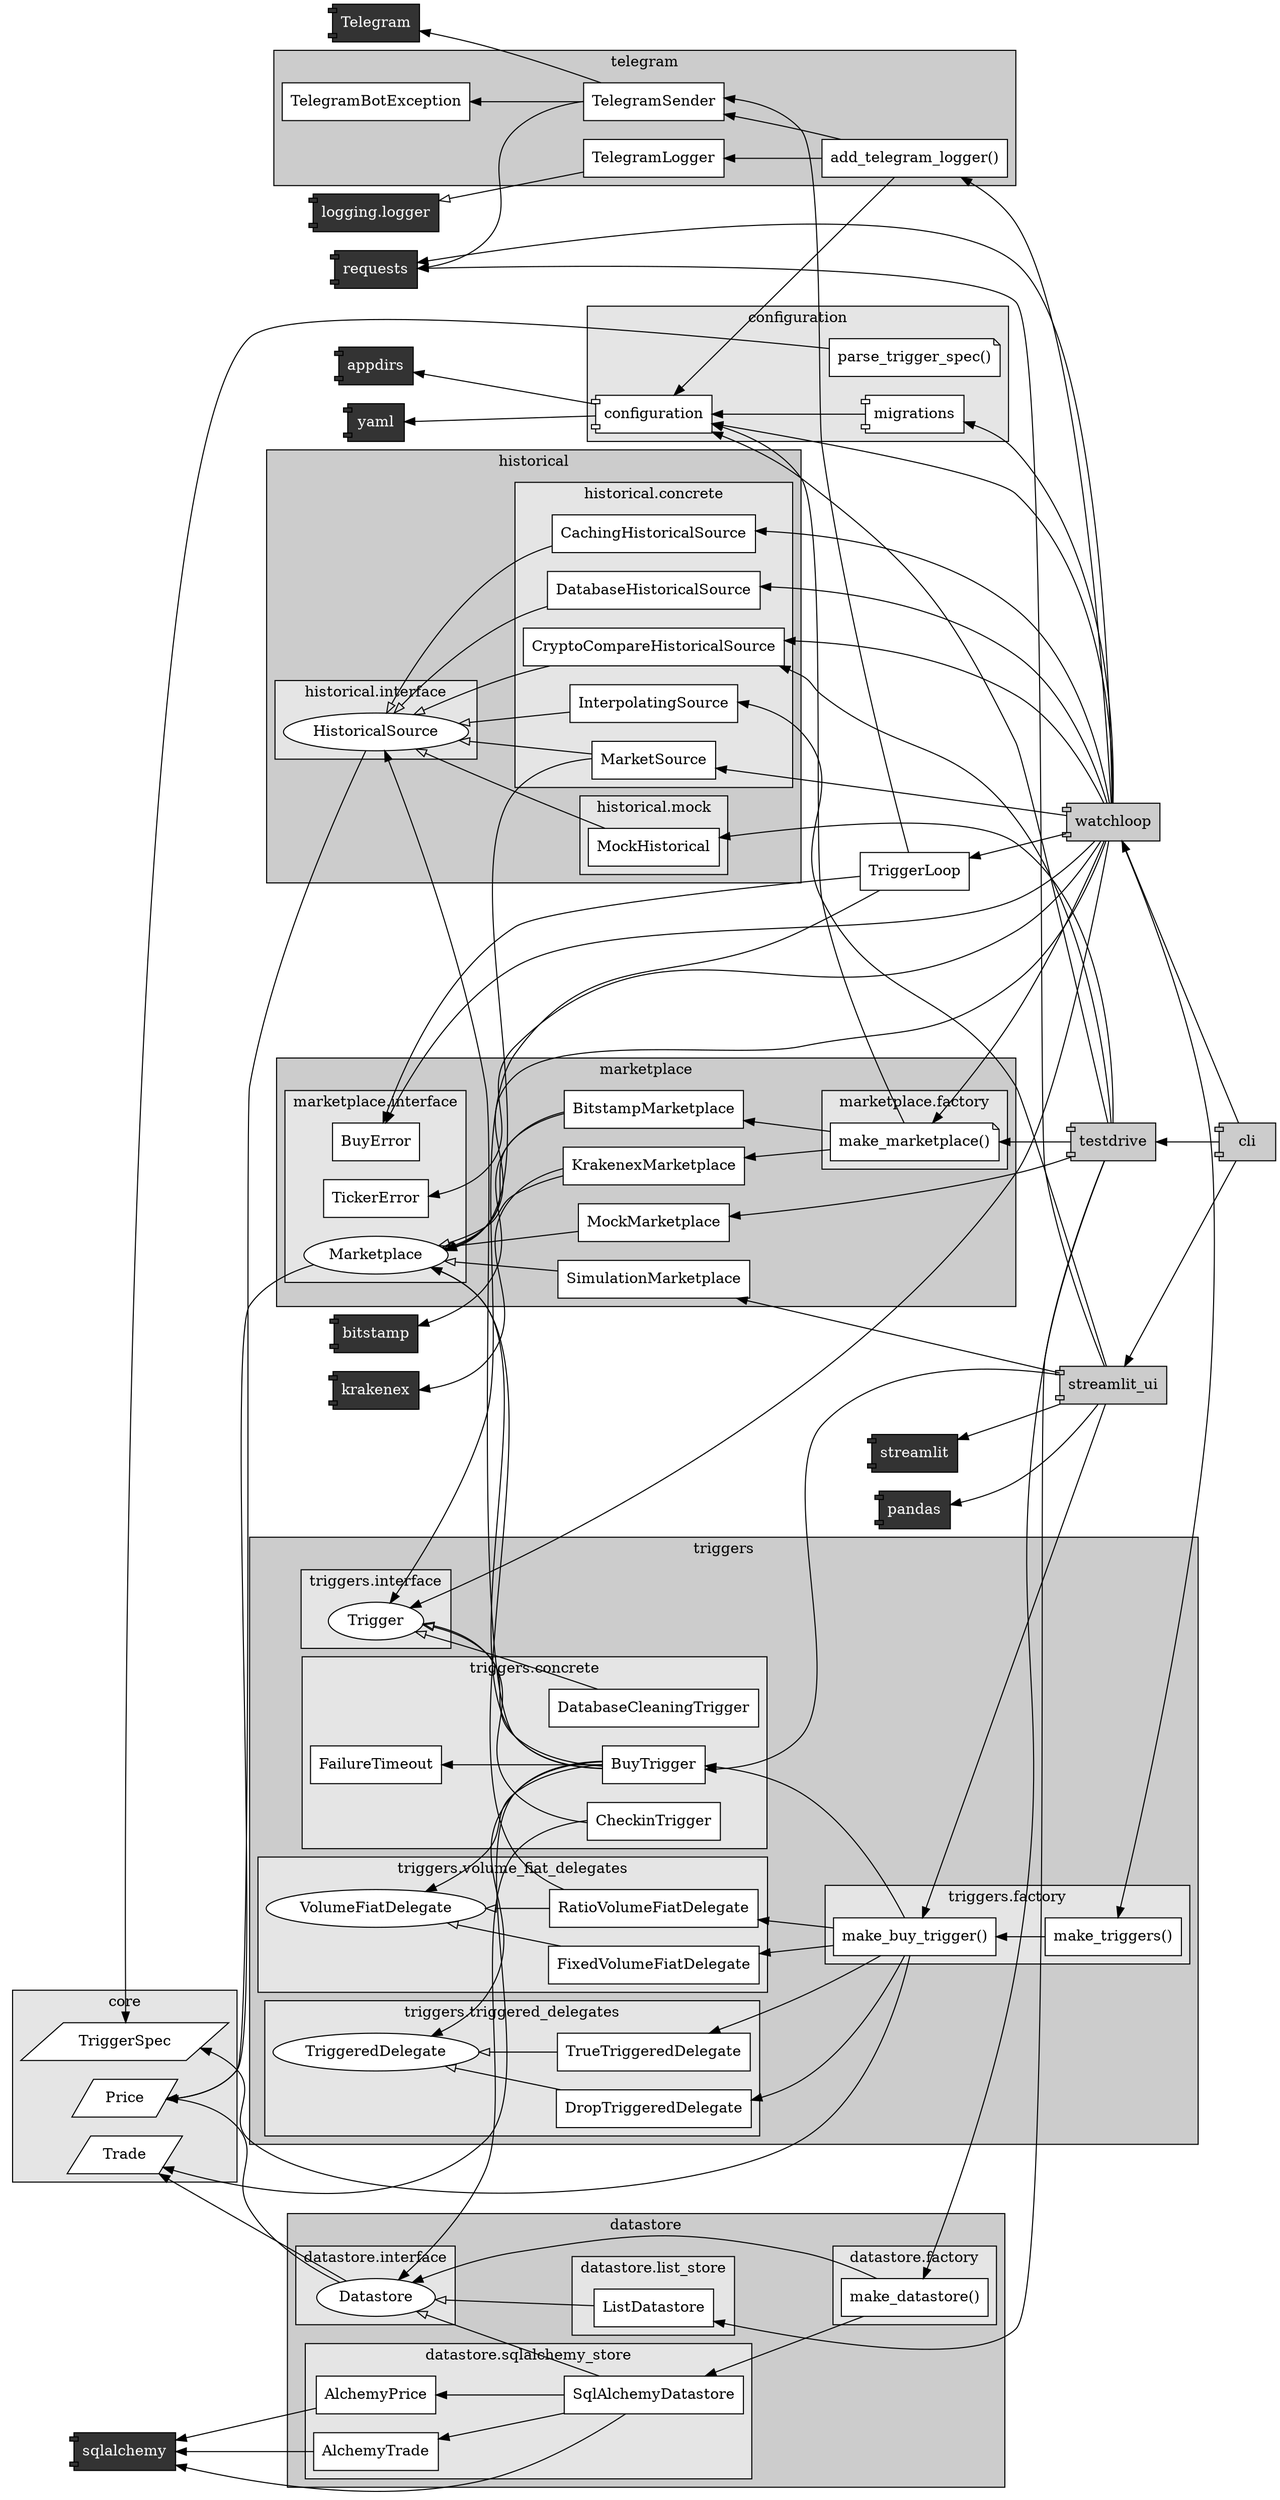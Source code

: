 digraph {

rankdir = RL
overlap = false

node [style=filled, fillcolor=white, shape=box]

{
    node [shape=component, style=filled, fillcolor=gray20, fontcolor=white]
    "bitstamp"
    "krakenex"
    "sqlalchemy"
    "Telegram"
    "requests"
    "appdirs"
    "streamlit"
    "pandas"
    "yaml"
    "logging.logger"
}

subgraph cluster_triggers {
    label = "triggers"
    fillcolor = gray80
    style=filled
    
    subgraph cluster_triggers_interface {
        label = "triggers.interface"
        fillcolor = gray90
        style=filled
        "Trigger" [shape=ellipse]
    }
    
    subgraph cluster_triggers_factory {
        label = "triggers.factory"
        fillcolor = gray90
        style=filled
        "make_triggers()"
        "make_buy_trigger()"
    }
    
    subgraph cluster_triggers_concrete {
        label = "triggers.concrete"
        fillcolor = gray90
        style=filled
        "FailureTimeout"
        "DatabaseCleaningTrigger"
        "CheckinTrigger"
        "BuyTrigger"
    }
    
    subgraph cluster_triggers_triggered_delegates {
        label = "triggers.triggered_delegates"
        fillcolor = gray90
        style=filled
        "TriggeredDelegate" [shape=ellipse]
        "DropTriggeredDelegate"
        "TrueTriggeredDelegate"
    }
    
    subgraph cluster_triggers_volume_fiat_delegates {
        label = "triggers.volume_fiat_delegates"
        fillcolor = gray90
        style=filled
        "VolumeFiatDelegate" [shape=ellipse]
        "RatioVolumeFiatDelegate"
        "FixedVolumeFiatDelegate"
    }
}

subgraph cluster_telegram {
    label = "telegram"
    fillcolor = gray80
    style=filled
    
    "TelegramLogger"
    "TelegramSender"
    "TelegramBotException"
    "add_telegram_logger()"
}

subgraph cluster_core {
    label = "core"
    fillcolor = gray90
    style=filled
    "Price" [shape=parallelogram]
    "Trade" [shape=parallelogram]
    "TriggerSpec" [shape=parallelogram]
}

subgraph cluster_datastore {
    label = "datastore"
    fillcolor = gray80
    style=filled
    
    subgraph cluster_datastore_interface {
        label = "datastore.interface"
        fillcolor = gray90
        style=filled
        "Datastore" [shape=ellipse]
    }


    subgraph cluster_datastore_factory {
        label = "datastore.factory"
        fillcolor = gray90
        style=filled
        "make_datastore()" [shape=box]
    }

    subgraph cluster_datastore_sqlalchemy_store {
        label = "datastore.sqlalchemy_store"
        fillcolor = gray90
        style=filled
        "AlchemyPrice"
        "AlchemyTrade"
        "SqlAlchemyDatastore"
    }

    subgraph cluster_datastore_list_store {
        label = "datastore.list_store"
        fillcolor = gray90
        style=filled
        "ListDatastore"
    }
}

subgraph cluster_historical {
    label = "historical"
    fillcolor = gray80
    style=filled

    subgraph cluster_historical_interface {
        label = "historical.interface"
        fillcolor = gray90
        style=filled
        "HistoricalSource" [shape=ellipse]
    }

    subgraph cluster_historical_mock {
        label = "historical.mock"
        fillcolor = gray90
        style=filled
        "MockHistorical"
    }

    subgraph cluster_historical_concrete {
        label = "historical.concrete"
        fillcolor = gray90
        style=filled
        "MarketSource"
        "CachingHistoricalSource"
        "InterpolatingSource"
        "CryptoCompareHistoricalSource"
        "DatabaseHistoricalSource"
    }
}

subgraph cluster_marketplace {
    label = "marketplace"
    fillcolor = gray80
    style=filled
    "BitstampMarketplace"
    "KrakenexMarketplace"
    "MockMarketplace"
    "SimulationMarketplace"
    
     subgraph cluster_marketplace_interface {
        label = "marketplace.interface"
        fillcolor = gray90
        style=filled
        "Marketplace" [shape=ellipse]
        "BuyError"
        "TickerError"
    }
    
     subgraph cluster_marketplace_factory {
        label = "marketplace.factory"
        fillcolor = gray90
        style=filled
        "make_marketplace()" [shape=note]
    }
}

subgraph cluster_configuration {
    label = "configuration"
    fillcolor = gray90
    style=filled
    "parse_trigger_spec()" [shape=note]
    "migrations" [shape=component]
    "configuration" [shape=component]
}


{
node [shape=box]
"TelegramBotException"
"TelegramSender"
"TriggerLoop"
}


{
node [shape=component, fillcolor=gray80, style=filled]
"streamlit_ui"
"cli"
"testdrive"
"watchloop"
}


"testdrive" -> "configuration"
"testdrive" -> "make_marketplace()"
"testdrive" -> "make_datastore()"
"testdrive" -> "CryptoCompareHistoricalSource"
"testdrive" -> "ListDatastore"
"testdrive" -> "MockMarketplace"
"testdrive" -> "MockHistorical"

"parse_trigger_spec()" -> "TriggerSpec"
"AlchemyPrice" -> "sqlalchemy"
"AlchemyTrade" -> "sqlalchemy"
"BitstampMarketplace" -> "bitstamp"
"BitstampMarketplace" -> "Marketplace" [arrowhead=onormal]
"BuyTrigger" -> "FailureTimeout"
"BuyTrigger" -> "HistoricalSource"
"BuyTrigger" -> "Marketplace"
"BuyTrigger" -> "Trade"
"BuyTrigger" -> "Trigger" [arrowhead=onormal]
"BuyTrigger" -> "TriggeredDelegate"
"BuyTrigger" -> "VolumeFiatDelegate"
"CachingHistoricalSource" -> "HistoricalSource" [arrowhead=onormal]
"CheckinTrigger" -> "Datastore"
"CheckinTrigger" -> "Trigger" [arrowhead=onormal]
"cli" -> "streamlit_ui"
"cli" -> "watchloop"
"cli" -> "testdrive"
"configuration" -> "appdirs"
"configuration" -> "yaml"
"CryptoCompareHistoricalSource" -> "HistoricalSource" [arrowhead=onormal]
"DatabaseCleaningTrigger" -> "Trigger" [arrowhead=onormal]
"DatabaseHistoricalSource" -> "HistoricalSource" [arrowhead=onormal]
"Datastore" -> "Price"
"Datastore" -> "Trade"
"DropTriggeredDelegate" -> "TriggeredDelegate" [arrowhead=onormal]
"FixedVolumeFiatDelegate" -> "VolumeFiatDelegate" [arrowhead=onormal]
"HistoricalSource" -> "Price"
"InterpolatingSource" -> "HistoricalSource" [arrowhead=onormal]
"KrakenexMarketplace" -> "krakenex"
"KrakenexMarketplace" -> "Marketplace" [arrowhead=onormal]
"ListDatastore" -> "Datastore" [arrowhead=onormal]
"make_buy_trigger()" -> "TriggerSpec"
"make_buy_trigger()" -> "BuyTrigger"
"make_buy_trigger()" -> "DropTriggeredDelegate"
"make_buy_trigger()" -> "FixedVolumeFiatDelegate"
"make_buy_trigger()" -> "RatioVolumeFiatDelegate"
"make_buy_trigger()" -> "TrueTriggeredDelegate"
"make_marketplace()" -> "BitstampMarketplace"
"make_marketplace()" -> "configuration"
"make_marketplace()" -> "KrakenexMarketplace"
"make_triggers()" -> "make_buy_trigger()"
"Marketplace" -> "Price"
"MarketSource" -> "HistoricalSource" [arrowhead=onormal]
"MarketSource" -> "Marketplace"
"migrations" -> "configuration"
"MockHistorical" -> "HistoricalSource" [arrowhead=onormal]
"MockMarketplace" -> "Marketplace" [arrowhead=onormal]
"RatioVolumeFiatDelegate" -> "Marketplace"
"RatioVolumeFiatDelegate" -> "VolumeFiatDelegate" [arrowhead=onormal]
"SimulationMarketplace" -> "Marketplace" [arrowhead=onormal]
"SqlAlchemyDatastore" -> "AlchemyPrice"
"SqlAlchemyDatastore" -> "AlchemyTrade"
"SqlAlchemyDatastore" -> "Datastore" [arrowhead=onormal]
"SqlAlchemyDatastore" -> "sqlalchemy"
"streamlit_ui" -> "BuyTrigger"
"streamlit_ui" -> "InterpolatingSource"
"streamlit_ui" -> "make_buy_trigger()"
"streamlit_ui" -> "pandas"
"streamlit_ui" -> "requests"
"streamlit_ui" -> "SimulationMarketplace"
"streamlit_ui" -> "streamlit"
"add_telegram_logger()" -> "configuration"
"add_telegram_logger()" -> "TelegramLogger"
"add_telegram_logger()" -> "TelegramSender"
"TelegramLogger" -> "logging.logger" [arrowhead=onormal]
"TelegramSender" -> "Telegram"
"TelegramSender" -> "TelegramBotException"
"TriggerLoop" -> "BuyError"
"TriggerLoop" -> "TelegramSender"
"TriggerLoop" -> "Trigger"
"TrueTriggeredDelegate" -> "TriggeredDelegate" [arrowhead=onormal]
"watchloop" -> "CachingHistoricalSource"
"watchloop" -> "configuration"
"watchloop" -> "CryptoCompareHistoricalSource"
"watchloop" -> "DatabaseHistoricalSource"
"watchloop" -> "make_marketplace()"
"watchloop" -> "make_triggers()"
"watchloop" -> "Marketplace"
"watchloop" -> "MarketSource"
"watchloop" -> "migrations"
"watchloop" -> "add_telegram_logger()"
"watchloop" -> "TriggerLoop"
"watchloop" -> "BuyError"
"watchloop" -> "requests"
"watchloop" -> "TickerError"
"watchloop" -> "Trigger"
"TelegramSender" -> "requests"
"make_datastore()" -> "SqlAlchemyDatastore"
"make_datastore()" -> "Datastore"

} 
